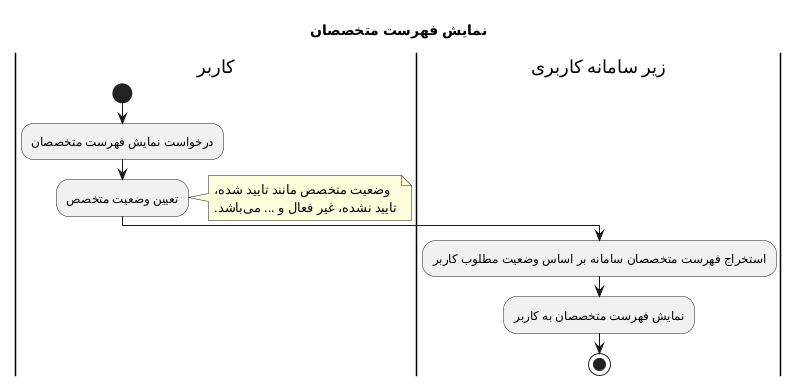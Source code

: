 @startuml ShowSpecialists
Title نمایش فهرست متخصصان
|کاربر|
start
:درخواست نمایش فهرست متخصصان;
:تعیین وضعیت متخصص;
note right: وضعیت متخصص مانند تایید شده،\nتایید نشده، غیر فعال و ... می‌باشد.
|زیر سامانه کاربری|
:استخراج فهرست متخصصان سامانه بر اساس وضعیت مطلوب کاربر;
:نمایش فهرست متخصصان به کاربر;
stop
@enduml